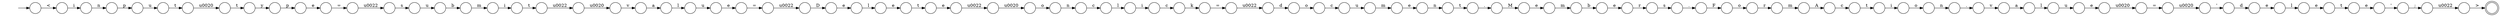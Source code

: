 digraph Automaton {
  rankdir = LR;
  0 [shape=circle,label=""];
  0 -> 22 [label="t"]
  1 [shape=circle,label=""];
  1 -> 10 [label="\u0020"]
  2 [shape=circle,label=""];
  2 -> 82 [label="n"]
  3 [shape=circle,label=""];
  3 -> 49 [label="\u0020"]
  4 [shape=circle,label=""];
  4 -> 0 [label="u"]
  5 [shape=circle,label=""];
  5 -> 85 [label="i"]
  6 [shape=circle,label=""];
  6 -> 58 [label="a"]
  7 [shape=circle,label=""];
  7 -> 69 [label="e"]
  8 [shape=circle,label=""];
  8 -> 15 [label="e"]
  9 [shape=circle,label=""];
  9 -> 65 [label="="]
  10 [shape=circle,label=""];
  10 -> 27 [label="'"]
  11 [shape=circle,label=""];
  11 -> 29 [label="e"]
  12 [shape=circle,label=""];
  12 -> 52 [label="s"]
  13 [shape=circle,label=""];
  13 -> 30 [label="\u0020"]
  14 [shape=circle,label=""];
  14 -> 61 [label="l"]
  15 [shape=circle,label=""];
  15 -> 80 [label="\u0022"]
  16 [shape=circle,label=""];
  16 -> 42 [label="k"]
  17 [shape=circle,label=""];
  17 -> 86 [label="="]
  18 [shape=circle,label=""];
  18 -> 62 [label="l"]
  19 [shape=circle,label=""];
  19 -> 89 [label="b"]
  20 [shape=circle,label=""];
  20 -> 24 [label="F"]
  21 [shape=circle,label=""];
  21 -> 78 [label="n"]
  22 [shape=circle,label=""];
  22 -> 56 [label="\u0020"]
  23 [shape=circle,label=""];
  23 -> 63 [label="n"]
  24 [shape=circle,label=""];
  24 -> 76 [label="o"]
  25 [shape=circle,label=""];
  25 -> 13 [label="e"]
  26 [shape=circle,label=""];
  26 -> 35 [label="t"]
  27 [shape=circle,label=""];
  27 -> 41 [label="d"]
  28 [shape=circle,label=""];
  28 -> 45 [label="i"]
  29 [shape=circle,label=""];
  29 -> 7 [label="l"]
  30 [shape=circle,label=""];
  30 -> 1 [label="="]
  31 [shape=circle,label=""];
  initial [shape=plaintext,label=""];
  initial -> 31
  31 -> 40 [label="<"]
  32 [shape=circle,label=""];
  32 -> 60 [label="t"]
  33 [shape=circle,label=""];
  33 -> 47 [label="e"]
  34 [shape=circle,label=""];
  34 -> 81 [label="b"]
  35 [shape=circle,label=""];
  35 -> 3 [label="\u0022"]
  36 [shape=circle,label=""];
  36 -> 39 [label="e"]
  37 [shape=circle,label=""];
  37 -> 14 [label="a"]
  38 [shape=circle,label=""];
  38 -> 17 [label="e"]
  39 [shape=circle,label=""];
  39 -> 67 [label="'"]
  40 [shape=circle,label=""];
  40 -> 2 [label="i"]
  41 [shape=circle,label=""];
  41 -> 18 [label="e"]
  42 [shape=circle,label=""];
  42 -> 87 [label="="]
  43 [shape=circle,label=""];
  43 -> 36 [label="t"]
  44 [shape=circle,label=""];
  44 -> 33 [label="M"]
  45 [shape=circle,label=""];
  45 -> 23 [label="o"]
  46 [shape=circle,label=""];
  46 -> 11 [label="D"]
  47 [shape=circle,label=""];
  47 -> 34 [label="m"]
  48 [shape=circle,label=""];
  48 -> 38 [label="u"]
  49 [shape=circle,label=""];
  49 -> 6 [label="v"]
  50 [shape=circle,label=""];
  50 -> 54 [label="c"]
  51 [shape=circle,label=""];
  51 -> 90 [label="\u0022"]
  52 [shape=circle,label=""];
  52 -> 20 [label="."]
  53 [shape=circle,label=""];
  53 -> 71 [label="m"]
  54 [shape=circle,label=""];
  54 -> 28 [label="t"]
  55 [shape=circle,label=""];
  55 -> 77 [label="m"]
  56 [shape=circle,label=""];
  56 -> 91 [label="t"]
  57 [shape=circle,label=""];
  57 -> 53 [label="u"]
  58 [shape=circle,label=""];
  58 -> 48 [label="l"]
  59 [shape=circle,label=""];
  59 -> 73 [label="d"]
  60 [shape=circle,label=""];
  60 -> 44 [label="."]
  61 [shape=circle,label=""];
  61 -> 25 [label="u"]
  62 [shape=circle,label=""];
  62 -> 43 [label="e"]
  63 [shape=circle,label=""];
  63 -> 88 [label="."]
  64 [shape=circle,label=""];
  64 -> 83 [label="s"]
  65 [shape=circle,label=""];
  65 -> 64 [label="\u0022"]
  66 [shape=circle,label=""];
  66 -> 21 [label="o"]
  67 [shape=circle,label=""];
  67 -> 51 [label=";"]
  68 [shape=circle,label=""];
  68 -> 26 [label="i"]
  69 [shape=circle,label=""];
  69 -> 8 [label="t"]
  70 [shape=circle,label=""];
  70 -> 9 [label="e"]
  71 [shape=circle,label=""];
  71 -> 75 [label="e"]
  72 [shape=circle,label=""];
  72 -> 70 [label="p"]
  73 [shape=circle,label=""];
  73 -> 74 [label="o"]
  74 [shape=circle,label=""];
  74 -> 57 [label="c"]
  75 [shape=circle,label=""];
  75 -> 32 [label="n"]
  76 [shape=circle,label=""];
  76 -> 55 [label="r"]
  77 [shape=circle,label=""];
  77 -> 50 [label="A"]
  78 [shape=circle,label=""];
  78 -> 84 [label="c"]
  79 [shape=doublecircle,label=""];
  80 [shape=circle,label=""];
  80 -> 66 [label="\u0020"]
  81 [shape=circle,label=""];
  81 -> 92 [label="e"]
  82 [shape=circle,label=""];
  82 -> 4 [label="p"]
  83 [shape=circle,label=""];
  83 -> 19 [label="u"]
  84 [shape=circle,label=""];
  84 -> 5 [label="l"]
  85 [shape=circle,label=""];
  85 -> 16 [label="c"]
  86 [shape=circle,label=""];
  86 -> 46 [label="\u0022"]
  87 [shape=circle,label=""];
  87 -> 59 [label="\u0022"]
  88 [shape=circle,label=""];
  88 -> 37 [label="v"]
  89 [shape=circle,label=""];
  89 -> 68 [label="m"]
  90 [shape=circle,label=""];
  90 -> 79 [label=">"]
  91 [shape=circle,label=""];
  91 -> 72 [label="y"]
  92 [shape=circle,label=""];
  92 -> 12 [label="r"]
}

